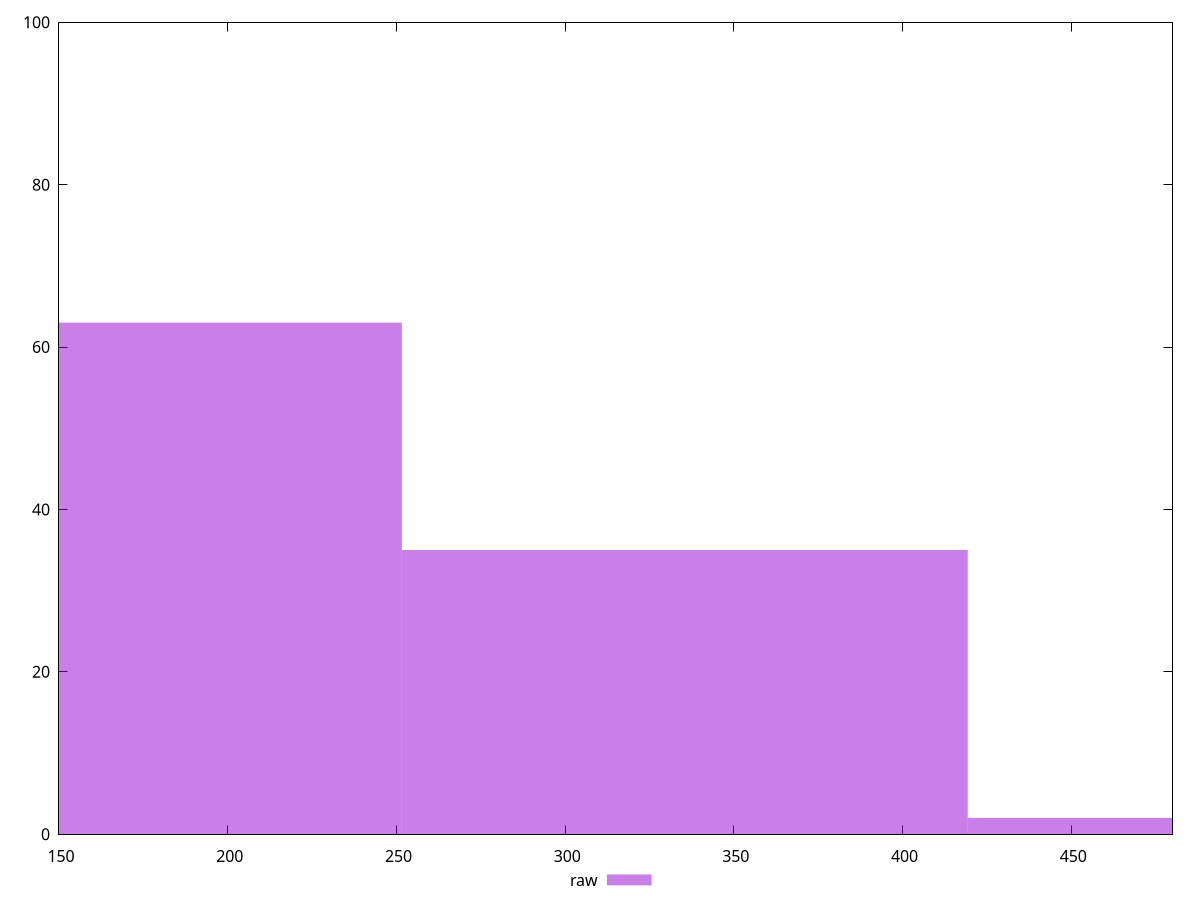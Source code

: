 reset

$raw <<EOF
167.7278335122181 63
335.4556670244362 35
503.18350053665426 2
EOF

set key outside below
set boxwidth 167.7278335122181
set xrange [150:480]
set yrange [0:100]
set style fill transparent solid 0.5 noborder
set terminal svg size 640, 490 enhanced background rgb 'white'
set output "report_00007_2020-12-11T15:55:29.892Z/uses-http2/samples/pages+cached+nointeractive/raw/histogram.svg"

plot $raw title "raw" with boxes

reset
